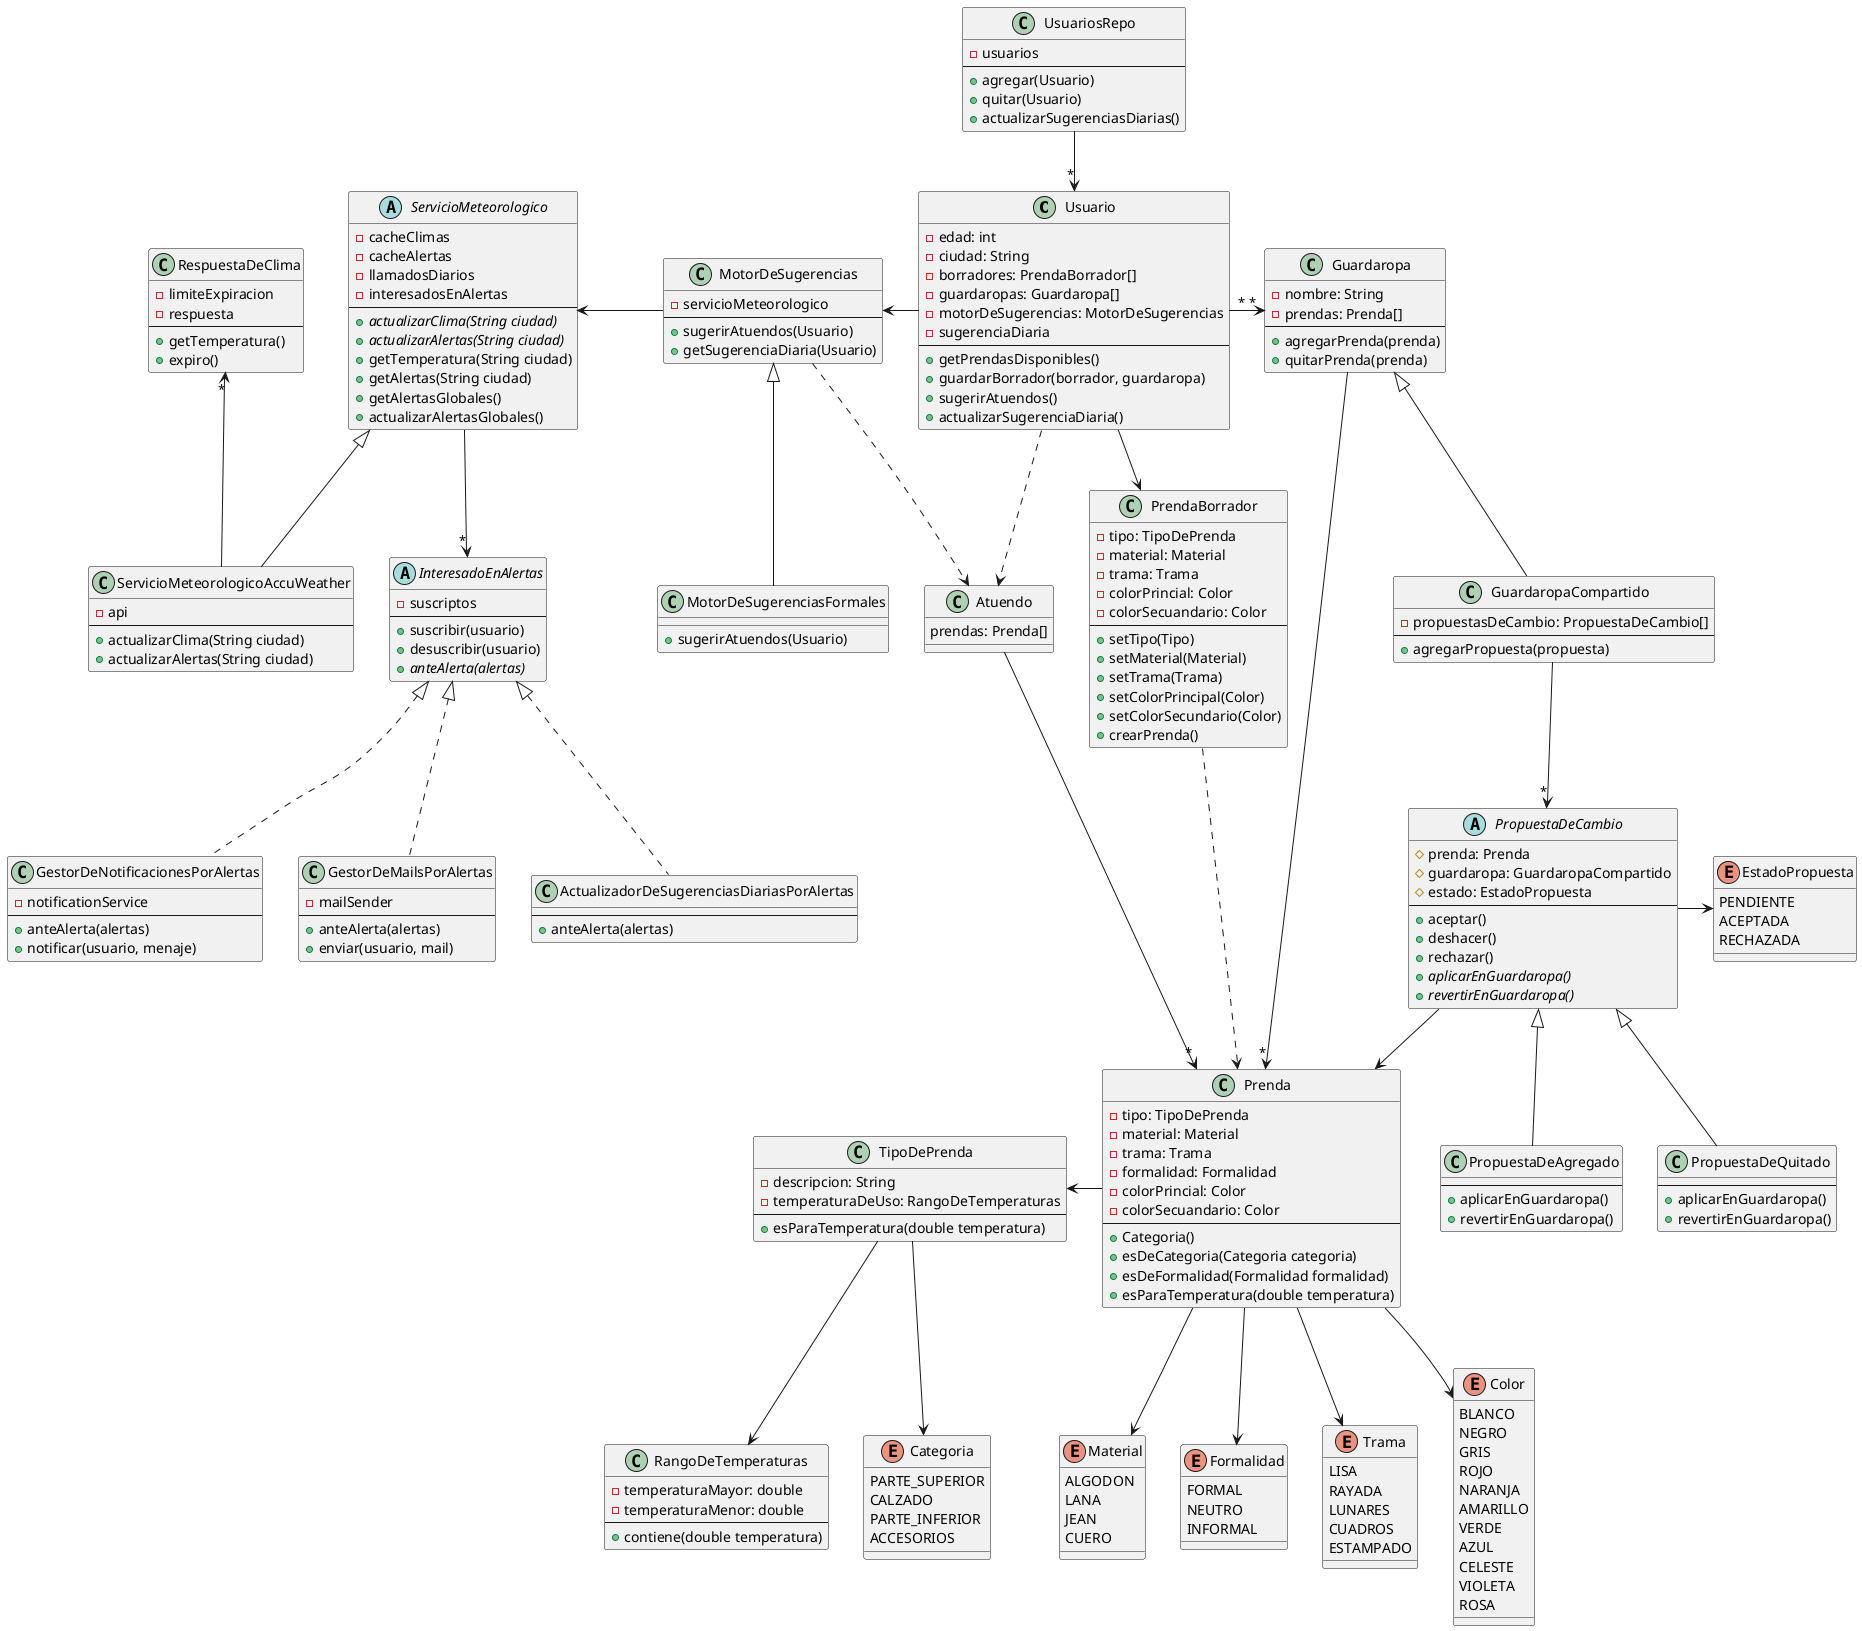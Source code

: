 @startuml

class Usuario {
    - edad: int
    - ciudad: String
    - borradores: PrendaBorrador[]
    - guardaropas: Guardaropa[]
    - motorDeSugerencias: MotorDeSugerencias
    - sugerenciaDiaria
    --
    + getPrendasDisponibles()
    + guardarBorrador(borrador, guardaropa)
    + sugerirAtuendos()
    + actualizarSugerenciaDiaria()
}

class Guardaropa {
    - nombre: String
    - prendas: Prenda[]
    --
    + agregarPrenda(prenda)
    + quitarPrenda(prenda)
}

class GuardaropaCompartido extends Guardaropa {
    - propuestasDeCambio: PropuestaDeCambio[]
    --
    + agregarPropuesta(propuesta)
}

abstract class PropuestaDeCambio {
    # prenda: Prenda
    # guardaropa: GuardaropaCompartido
    # estado: EstadoPropuesta
    --
    + aceptar()
    + deshacer()
    + rechazar()
    + {abstract} aplicarEnGuardaropa()
    + {abstract} revertirEnGuardaropa()
}

class PropuestaDeAgregado extends PropuestaDeCambio {
    --
    + aplicarEnGuardaropa()
    + revertirEnGuardaropa()
}

class PropuestaDeQuitado extends PropuestaDeCambio {
    --
    + aplicarEnGuardaropa()
    + revertirEnGuardaropa()
}

class Atuendo {
    prendas: Prenda[]
}

class Prenda {
    - tipo: TipoDePrenda
    - material: Material
    - trama: Trama
    - formalidad: Formalidad
    - colorPrincial: Color
    - colorSecuandario: Color
    --
    + Categoria()
    + esDeCategoria(Categoria categoria)
    + esDeFormalidad(Formalidad formalidad)
    + esParaTemperatura(double temperatura)
}

class PrendaBorrador {
    - tipo: TipoDePrenda
    - material: Material
    - trama: Trama
    - colorPrincial: Color
    - colorSecuandario: Color
    --
    + setTipo(Tipo)
    + setMaterial(Material)
    + setTrama(Trama)
    + setColorPrincipal(Color)
    + setColorSecundario(Color)
    + crearPrenda()
}

class TipoDePrenda {
    - descripcion: String
    - temperaturaDeUso: RangoDeTemperaturas
    --
    + esParaTemperatura(double temperatura)
}

class MotorDeSugerencias {
    - servicioMeteorologico
    --
    + sugerirAtuendos(Usuario)
    + getSugerenciaDiaria(Usuario)
}

class MotorDeSugerenciasFormales {
    + sugerirAtuendos(Usuario)
}

class UsuariosRepo {
    - usuarios
    --
    + agregar(Usuario)
    + quitar(Usuario)
    + actualizarSugerenciasDiarias()
}

class RangoDeTemperaturas {
    - temperaturaMayor: double
    - temperaturaMenor: double
    --
    + contiene(double temperatura)
}

abstract class ServicioMeteorologico {
    - cacheClimas
    - cacheAlertas
    - llamadosDiarios
    - interesadosEnAlertas
    --
    + {abstract} actualizarClima(String ciudad)
    + {abstract} actualizarAlertas(String ciudad)
    + getTemperatura(String ciudad)
    + getAlertas(String ciudad)
    + getAlertasGlobales()
    + actualizarAlertasGlobales()
}

abstract class InteresadoEnAlertas {
    - suscriptos
    --
    + suscribir(usuario)
    + desuscribir(usuario)
    + {abstract} anteAlerta(alertas)
}

class GestorDeNotificacionesPorAlertas {
    - notificationService
    --
    + anteAlerta(alertas)
    + notificar(usuario, menaje)
}

class GestorDeMailsPorAlertas {
    - mailSender
    --
    + anteAlerta(alertas)
    'suscriptores.forEach(u -> if(alertas.get(u.getCiudad()).isNotEmpty()){ this.enviar(u, alertas.get(u.getCiudad()) })
    + enviar(usuario, mail)
}

class ActualizadorDeSugerenciasDiariasPorAlertas {
    --
    + anteAlerta(alertas)
}

class ServicioMeteorologicoAccuWeather {
    - api
    --
    + actualizarClima(String ciudad)
    + actualizarAlertas(String ciudad)
}

class RespuestaDeClima {
    - limiteExpiracion
    - respuesta
    --
    + getTemperatura()
    + expiro()
}

enum Trama {
    LISA
    RAYADA
    LUNARES
    CUADROS
    ESTAMPADO
}

enum Color {
    BLANCO
    NEGRO
    GRIS
    ROJO
    NARANJA
    AMARILLO
    VERDE
    AZUL
    CELESTE
    VIOLETA
    ROSA
}

enum Categoria {
    PARTE_SUPERIOR
    CALZADO
    PARTE_INFERIOR
    ACCESORIOS
}

enum Material {
    ALGODON
    LANA
    JEAN
    CUERO
}

enum Formalidad {
    FORMAL
    NEUTRO
    INFORMAL
}

enum EstadoPropuesta {
    PENDIENTE
    ACEPTADA
    RECHAZADA
}

Atuendo -->"*" Prenda
Atuendo -[hidden]r- PrendaBorrador

UsuariosRepo -->"*" Usuario

Usuario --> PrendaBorrador
Usuario ..> Atuendo
Usuario -l-> MotorDeSugerencias
Usuario "*"-r->"*" Guardaropa

Guardaropa -->"*" Prenda

GuardaropaCompartido -->"*" PropuestaDeCambio

PropuestaDeCambio --> Prenda
PropuestaDeCambio -> EstadoPropuesta

PrendaBorrador ..> Prenda

Prenda -l-> TipoDePrenda
Prenda --> Material
Prenda --> Trama
Prenda --> Formalidad
Prenda --> Color

TipoDePrenda -[hidden]u-- MotorDeSugerenciasFormales
TipoDePrenda --> Categoria
TipoDePrenda --> RangoDeTemperaturas

MotorDeSugerencias .r.> Atuendo
MotorDeSugerencias -l-> ServicioMeteorologico

MotorDeSugerenciasFormales -u-|> MotorDeSugerencias

ServicioMeteorologico -->"*" InteresadoEnAlertas

ServicioMeteorologicoAccuWeather -u-|> ServicioMeteorologico
ServicioMeteorologicoAccuWeather -u->"*" RespuestaDeClima

RespuestaDeClima -[hidden]r- ServicioMeteorologico

ActualizadorDeSugerenciasDiariasPorAlertas .u.|> InteresadoEnAlertas
GestorDeNotificacionesPorAlertas .u.|> InteresadoEnAlertas
GestorDeMailsPorAlertas .u.|> InteresadoEnAlertas

@enduml